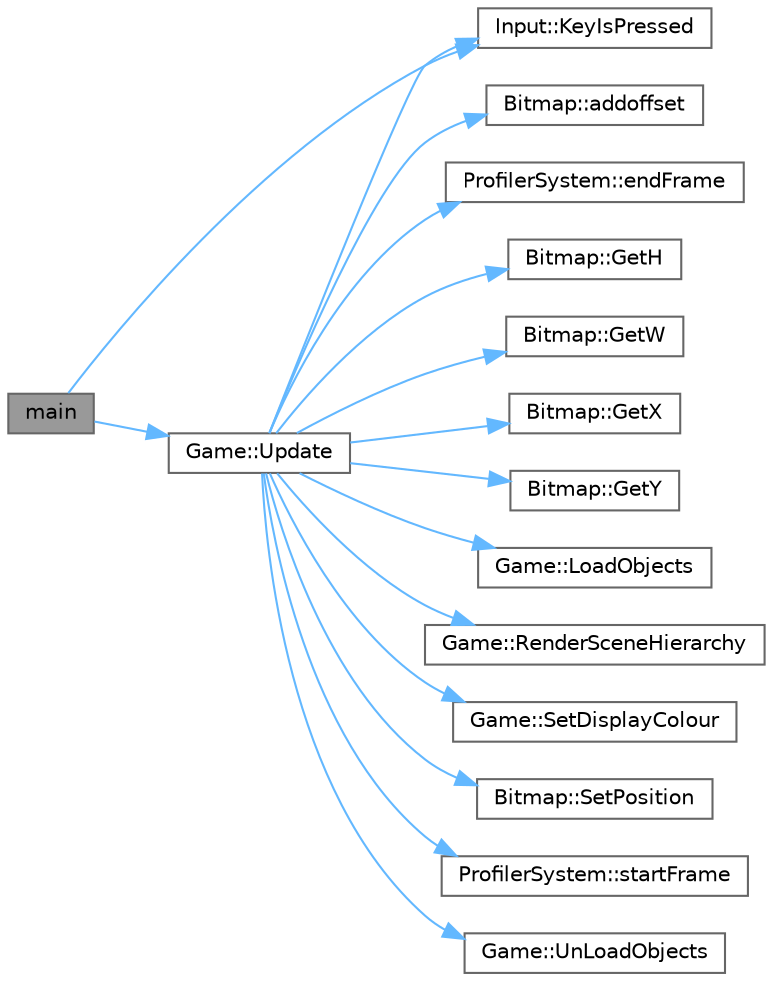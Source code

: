 digraph "main"
{
 // LATEX_PDF_SIZE
  bgcolor="transparent";
  edge [fontname=Helvetica,fontsize=10,labelfontname=Helvetica,labelfontsize=10];
  node [fontname=Helvetica,fontsize=10,shape=box,height=0.2,width=0.4];
  rankdir="LR";
  Node1 [label="main",height=0.2,width=0.4,color="gray40", fillcolor="grey60", style="filled", fontcolor="black",tooltip="Mains the specified argc."];
  Node1 -> Node2 [color="steelblue1",style="solid"];
  Node2 [label="Input::KeyIsPressed",height=0.2,width=0.4,color="grey40", fillcolor="white", style="filled",URL="$class_input.html#a637918b2b2f09a0b405e9d699bb4c334",tooltip=" "];
  Node1 -> Node3 [color="steelblue1",style="solid"];
  Node3 [label="Game::Update",height=0.2,width=0.4,color="grey40", fillcolor="white", style="filled",URL="$class_game.html#a1c5373c68261c54aff03e6abe40fee52",tooltip="Update Function for Game."];
  Node3 -> Node4 [color="steelblue1",style="solid"];
  Node4 [label="Bitmap::addoffset",height=0.2,width=0.4,color="grey40", fillcolor="white", style="filled",URL="$class_bitmap.html#afdc4f28cf1a32e587153be4012aa058f",tooltip="Addoffsets the specified x."];
  Node3 -> Node5 [color="steelblue1",style="solid"];
  Node5 [label="ProfilerSystem::endFrame",height=0.2,width=0.4,color="grey40", fillcolor="white", style="filled",URL="$class_profiler_system.html#aa73e8057f424a729ec4f37d49fef3fa4",tooltip="Ends the frame."];
  Node3 -> Node6 [color="steelblue1",style="solid"];
  Node6 [label="Bitmap::GetH",height=0.2,width=0.4,color="grey40", fillcolor="white", style="filled",URL="$class_bitmap.html#a7e398a0f351b6747ac85e24368fb9ad5",tooltip="Gets the h."];
  Node3 -> Node7 [color="steelblue1",style="solid"];
  Node7 [label="Bitmap::GetW",height=0.2,width=0.4,color="grey40", fillcolor="white", style="filled",URL="$class_bitmap.html#a2619a68555872d52f324ec110c78e5e3",tooltip="Gets the w."];
  Node3 -> Node8 [color="steelblue1",style="solid"];
  Node8 [label="Bitmap::GetX",height=0.2,width=0.4,color="grey40", fillcolor="white", style="filled",URL="$class_bitmap.html#a8dcb2592cf1a834c0c4864d03597eb0f",tooltip=" "];
  Node3 -> Node9 [color="steelblue1",style="solid"];
  Node9 [label="Bitmap::GetY",height=0.2,width=0.4,color="grey40", fillcolor="white", style="filled",URL="$class_bitmap.html#ab7481fba70b483315b9bcee6007c0e7d",tooltip=" "];
  Node3 -> Node2 [color="steelblue1",style="solid"];
  Node3 -> Node10 [color="steelblue1",style="solid"];
  Node10 [label="Game::LoadObjects",height=0.2,width=0.4,color="grey40", fillcolor="white", style="filled",URL="$class_game.html#acd4a0faf4e7210c53a88e8c1cb90281f",tooltip="Function for loading all game objects."];
  Node3 -> Node11 [color="steelblue1",style="solid"];
  Node11 [label="Game::RenderSceneHierarchy",height=0.2,width=0.4,color="grey40", fillcolor="white", style="filled",URL="$class_game.html#aae0472df3a9a5ff0b2df25ba9465fd03",tooltip="Renders the scene hierarchy."];
  Node3 -> Node12 [color="steelblue1",style="solid"];
  Node12 [label="Game::SetDisplayColour",height=0.2,width=0.4,color="grey40", fillcolor="white", style="filled",URL="$class_game.html#a06d91a56a4b25d9b959559e4faa0d84a",tooltip="Set Display Colour for SDL Window Background."];
  Node3 -> Node13 [color="steelblue1",style="solid"];
  Node13 [label="Bitmap::SetPosition",height=0.2,width=0.4,color="grey40", fillcolor="white", style="filled",URL="$class_bitmap.html#a15fe29c1b4fc1f00716c9dd422abc4c1",tooltip="Sets the position."];
  Node3 -> Node14 [color="steelblue1",style="solid"];
  Node14 [label="ProfilerSystem::startFrame",height=0.2,width=0.4,color="grey40", fillcolor="white", style="filled",URL="$class_profiler_system.html#a498888d536a6d82d12d2b58703e80505",tooltip="Starts the frame."];
  Node3 -> Node15 [color="steelblue1",style="solid"];
  Node15 [label="Game::UnLoadObjects",height=0.2,width=0.4,color="grey40", fillcolor="white", style="filled",URL="$class_game.html#a770b062e3ff36ddacf78d6625f3162f1",tooltip="Function for unloading all game objects."];
}
